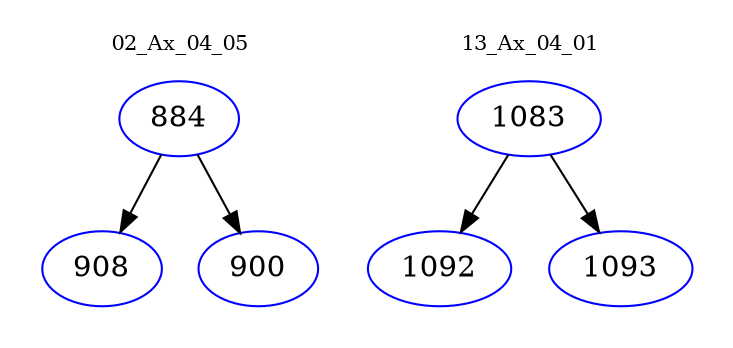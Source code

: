 digraph{
subgraph cluster_0 {
color = white
label = "02_Ax_04_05";
fontsize=10;
T0_884 [label="884", color="blue"]
T0_884 -> T0_908 [color="black"]
T0_908 [label="908", color="blue"]
T0_884 -> T0_900 [color="black"]
T0_900 [label="900", color="blue"]
}
subgraph cluster_1 {
color = white
label = "13_Ax_04_01";
fontsize=10;
T1_1083 [label="1083", color="blue"]
T1_1083 -> T1_1092 [color="black"]
T1_1092 [label="1092", color="blue"]
T1_1083 -> T1_1093 [color="black"]
T1_1093 [label="1093", color="blue"]
}
}
